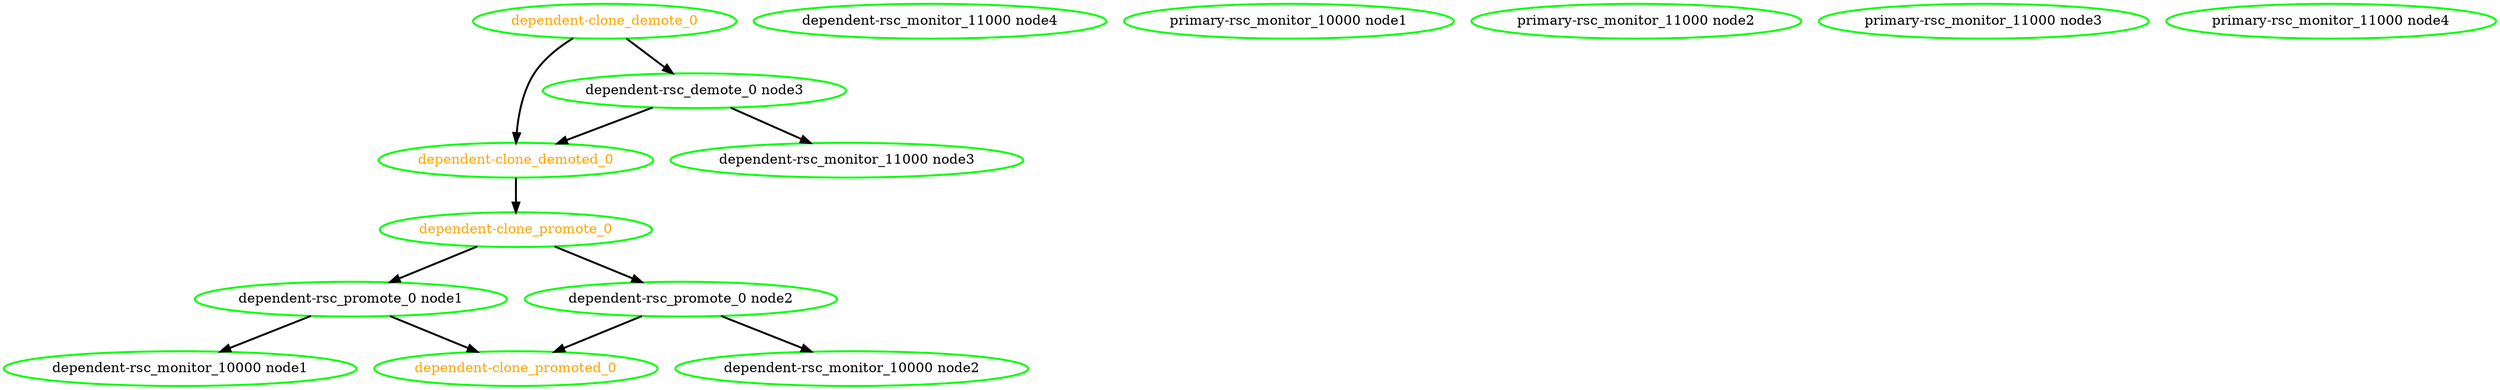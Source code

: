  digraph "g" {
"dependent-clone_demote_0" -> "dependent-clone_demoted_0" [ style = bold]
"dependent-clone_demote_0" -> "dependent-rsc_demote_0 node3" [ style = bold]
"dependent-clone_demote_0" [ style=bold color="green" fontcolor="orange"]
"dependent-clone_demoted_0" -> "dependent-clone_promote_0" [ style = bold]
"dependent-clone_demoted_0" [ style=bold color="green" fontcolor="orange"]
"dependent-clone_promote_0" -> "dependent-rsc_promote_0 node1" [ style = bold]
"dependent-clone_promote_0" -> "dependent-rsc_promote_0 node2" [ style = bold]
"dependent-clone_promote_0" [ style=bold color="green" fontcolor="orange"]
"dependent-clone_promoted_0" [ style=bold color="green" fontcolor="orange"]
"dependent-rsc_demote_0 node3" -> "dependent-clone_demoted_0" [ style = bold]
"dependent-rsc_demote_0 node3" -> "dependent-rsc_monitor_11000 node3" [ style = bold]
"dependent-rsc_demote_0 node3" [ style=bold color="green" fontcolor="black"]
"dependent-rsc_monitor_10000 node1" [ style=bold color="green" fontcolor="black"]
"dependent-rsc_monitor_10000 node2" [ style=bold color="green" fontcolor="black"]
"dependent-rsc_monitor_11000 node3" [ style=bold color="green" fontcolor="black"]
"dependent-rsc_monitor_11000 node4" [ style=bold color="green" fontcolor="black"]
"dependent-rsc_promote_0 node1" -> "dependent-clone_promoted_0" [ style = bold]
"dependent-rsc_promote_0 node1" -> "dependent-rsc_monitor_10000 node1" [ style = bold]
"dependent-rsc_promote_0 node1" [ style=bold color="green" fontcolor="black"]
"dependent-rsc_promote_0 node2" -> "dependent-clone_promoted_0" [ style = bold]
"dependent-rsc_promote_0 node2" -> "dependent-rsc_monitor_10000 node2" [ style = bold]
"dependent-rsc_promote_0 node2" [ style=bold color="green" fontcolor="black"]
"primary-rsc_monitor_10000 node1" [ style=bold color="green" fontcolor="black"]
"primary-rsc_monitor_11000 node2" [ style=bold color="green" fontcolor="black"]
"primary-rsc_monitor_11000 node3" [ style=bold color="green" fontcolor="black"]
"primary-rsc_monitor_11000 node4" [ style=bold color="green" fontcolor="black"]
}
